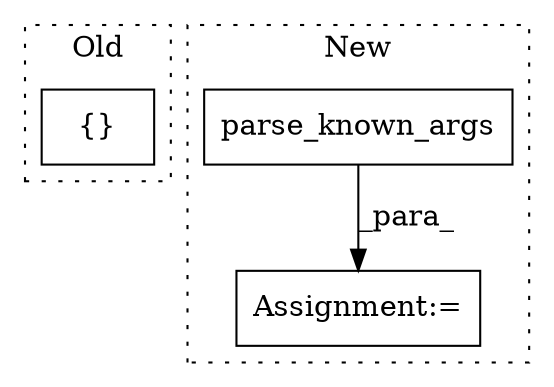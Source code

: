 digraph G {
subgraph cluster0 {
1 [label="{}" a="4" s="4218,4251" l="1,1" shape="box"];
label = "Old";
style="dotted";
}
subgraph cluster1 {
2 [label="parse_known_args" a="32" s="3099" l="18" shape="box"];
3 [label="Assignment:=" a="7" s="3090" l="2" shape="box"];
label = "New";
style="dotted";
}
2 -> 3 [label="_para_"];
}